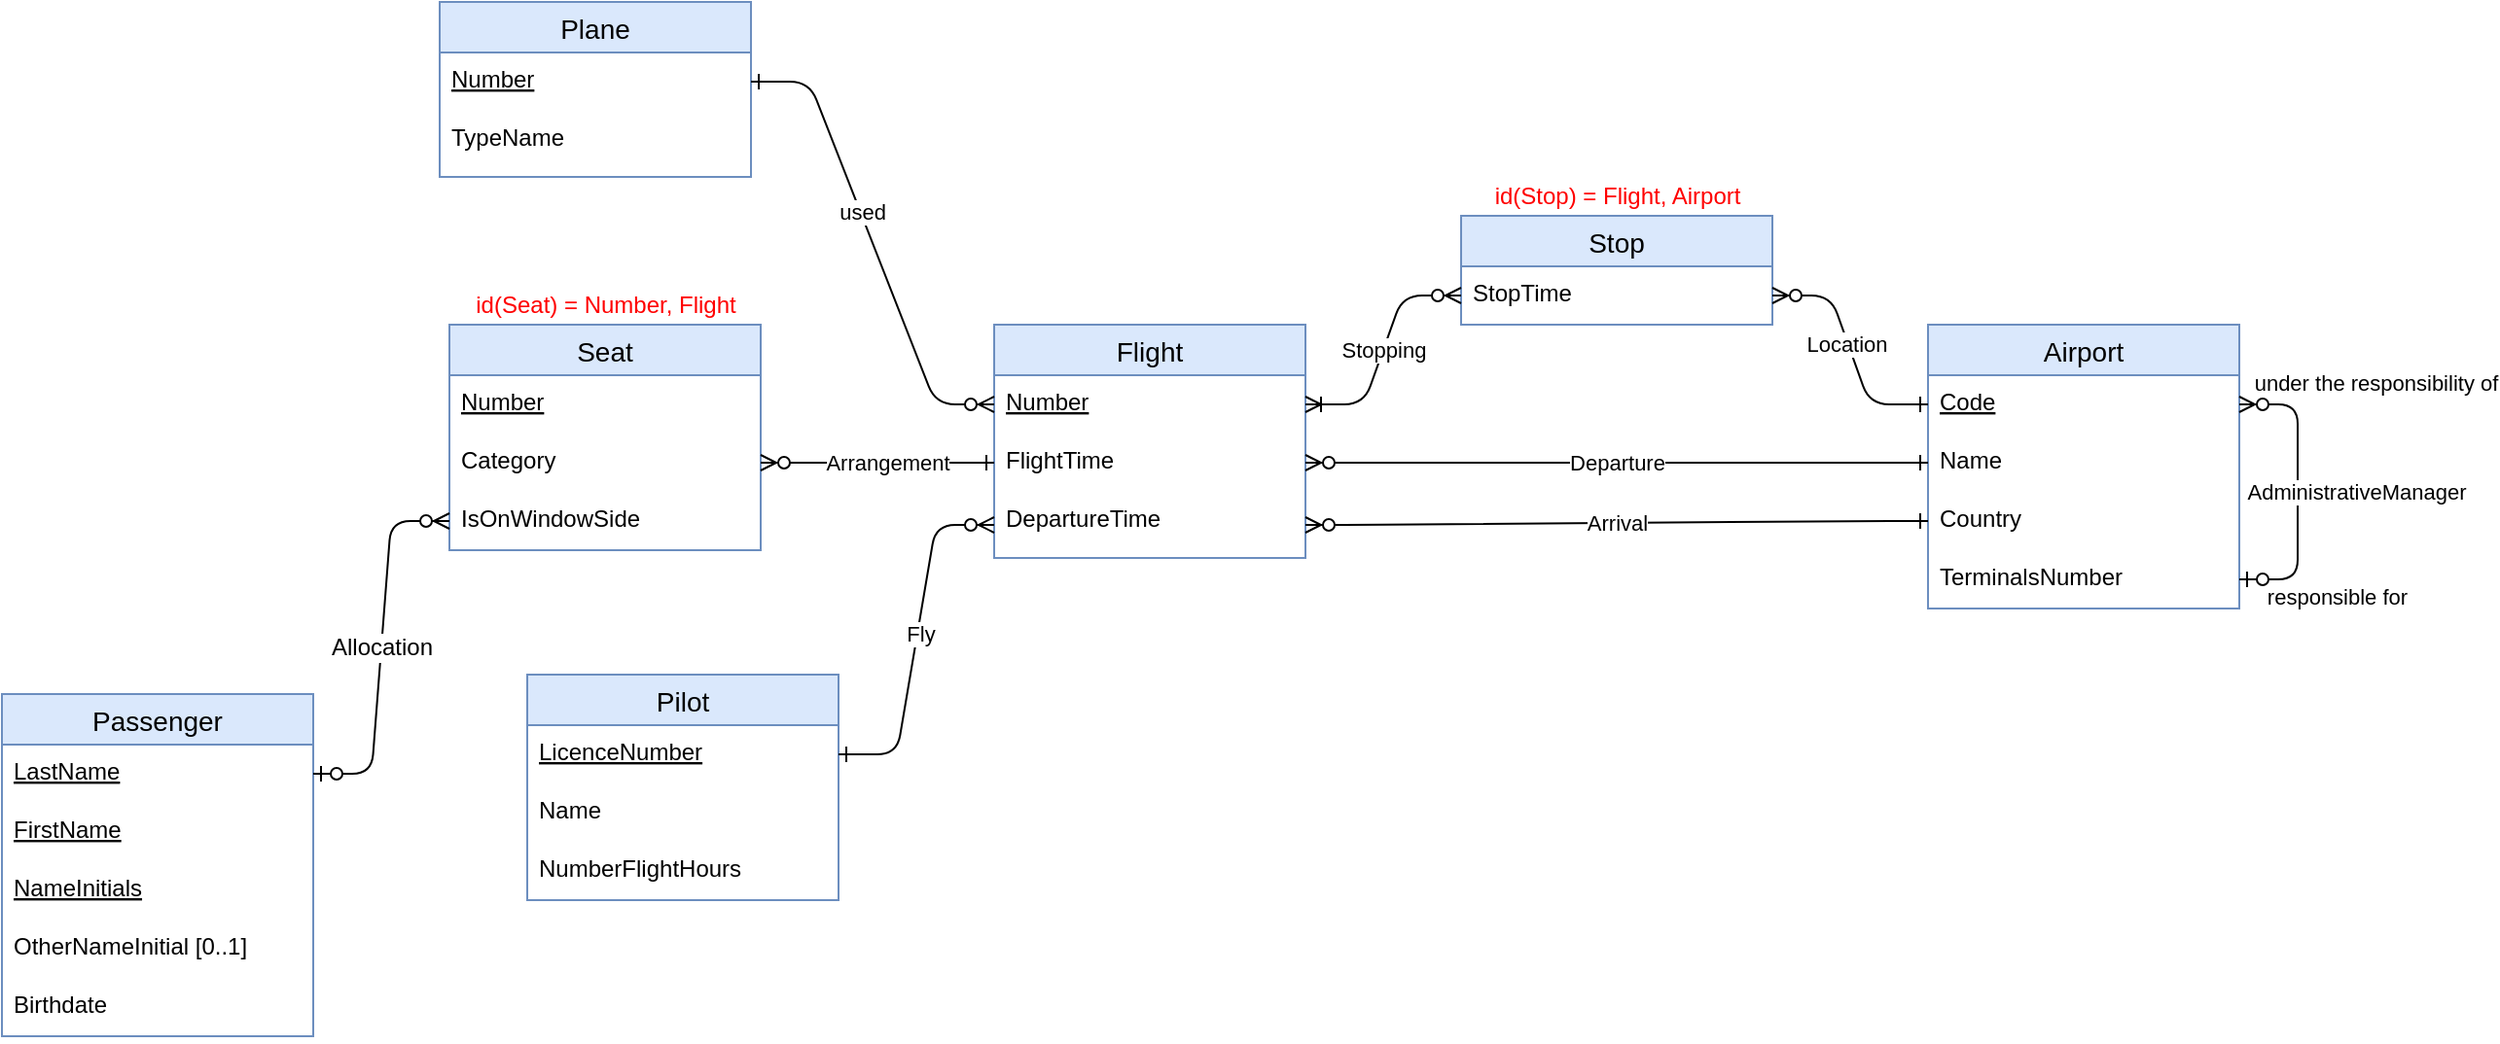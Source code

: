 <mxfile version="14.4.7" type="github">
  <diagram id="R2lEEEUBdFMjLlhIrx00" name="Page-1">
    <mxGraphModel dx="1438" dy="477" grid="1" gridSize="10" guides="1" tooltips="1" connect="1" arrows="1" fold="1" page="0" pageScale="1" pageWidth="850" pageHeight="1100" math="0" shadow="0" extFonts="Permanent Marker^https://fonts.googleapis.com/css?family=Permanent+Marker">
      <root>
        <mxCell id="0" />
        <mxCell id="1" parent="0" />
        <mxCell id="sZPJfX1JwYAA4wRgAsNC-1" value="Seat" style="swimlane;fontStyle=0;childLayout=stackLayout;horizontal=1;startSize=26;horizontalStack=0;resizeParent=1;resizeParentMax=0;resizeLast=0;collapsible=1;marginBottom=0;align=center;fontSize=14;fillColor=#dae8fc;strokeColor=#6c8ebf;" parent="1" vertex="1">
          <mxGeometry x="200" y="320" width="160" height="116" as="geometry" />
        </mxCell>
        <mxCell id="sZPJfX1JwYAA4wRgAsNC-2" value="Number" style="text;strokeColor=none;fillColor=none;spacingLeft=4;spacingRight=4;overflow=hidden;rotatable=0;points=[[0,0.5],[1,0.5]];portConstraint=eastwest;fontSize=12;fontStyle=4" parent="sZPJfX1JwYAA4wRgAsNC-1" vertex="1">
          <mxGeometry y="26" width="160" height="30" as="geometry" />
        </mxCell>
        <mxCell id="sZPJfX1JwYAA4wRgAsNC-3" value="Category" style="text;strokeColor=none;fillColor=none;spacingLeft=4;spacingRight=4;overflow=hidden;rotatable=0;points=[[0,0.5],[1,0.5]];portConstraint=eastwest;fontSize=12;" parent="sZPJfX1JwYAA4wRgAsNC-1" vertex="1">
          <mxGeometry y="56" width="160" height="30" as="geometry" />
        </mxCell>
        <mxCell id="sZPJfX1JwYAA4wRgAsNC-4" value="IsOnWindowSide" style="text;strokeColor=none;fillColor=none;spacingLeft=4;spacingRight=4;overflow=hidden;rotatable=0;points=[[0,0.5],[1,0.5]];portConstraint=eastwest;fontSize=12;" parent="sZPJfX1JwYAA4wRgAsNC-1" vertex="1">
          <mxGeometry y="86" width="160" height="30" as="geometry" />
        </mxCell>
        <mxCell id="g4fXFtThui498LYRflEA-1" value="Flight" style="swimlane;fontStyle=0;childLayout=stackLayout;horizontal=1;startSize=26;horizontalStack=0;resizeParent=1;resizeParentMax=0;resizeLast=0;collapsible=1;marginBottom=0;align=center;fontSize=14;fillColor=#dae8fc;strokeColor=#6c8ebf;" parent="1" vertex="1">
          <mxGeometry x="480" y="320" width="160" height="120" as="geometry" />
        </mxCell>
        <mxCell id="g4fXFtThui498LYRflEA-2" value="Number" style="text;strokeColor=none;fillColor=none;spacingLeft=4;spacingRight=4;overflow=hidden;rotatable=0;points=[[0,0.5],[1,0.5]];portConstraint=eastwest;fontSize=12;fontStyle=4" parent="g4fXFtThui498LYRflEA-1" vertex="1">
          <mxGeometry y="26" width="160" height="30" as="geometry" />
        </mxCell>
        <mxCell id="g4fXFtThui498LYRflEA-4" value="FlightTime" style="text;strokeColor=none;fillColor=none;spacingLeft=4;spacingRight=4;overflow=hidden;rotatable=0;points=[[0,0.5],[1,0.5]];portConstraint=eastwest;fontSize=12;" parent="g4fXFtThui498LYRflEA-1" vertex="1">
          <mxGeometry y="56" width="160" height="30" as="geometry" />
        </mxCell>
        <mxCell id="g4fXFtThui498LYRflEA-24" value="DepartureTime" style="text;strokeColor=none;fillColor=none;spacingLeft=4;spacingRight=4;overflow=hidden;rotatable=0;points=[[0,0.5],[1,0.5]];portConstraint=eastwest;fontSize=12;" parent="g4fXFtThui498LYRflEA-1" vertex="1">
          <mxGeometry y="86" width="160" height="34" as="geometry" />
        </mxCell>
        <mxCell id="g4fXFtThui498LYRflEA-5" value="Passenger" style="swimlane;fontStyle=0;childLayout=stackLayout;horizontal=1;startSize=26;horizontalStack=0;resizeParent=1;resizeParentMax=0;resizeLast=0;collapsible=1;marginBottom=0;align=center;fontSize=14;fillColor=#dae8fc;strokeColor=#6c8ebf;" parent="1" vertex="1">
          <mxGeometry x="-30" y="510" width="160" height="176" as="geometry" />
        </mxCell>
        <mxCell id="g4fXFtThui498LYRflEA-6" value="LastName" style="text;strokeColor=none;fillColor=none;spacingLeft=4;spacingRight=4;overflow=hidden;rotatable=0;points=[[0,0.5],[1,0.5]];portConstraint=eastwest;fontSize=12;fontStyle=4" parent="g4fXFtThui498LYRflEA-5" vertex="1">
          <mxGeometry y="26" width="160" height="30" as="geometry" />
        </mxCell>
        <mxCell id="g4fXFtThui498LYRflEA-7" value="FirstName" style="text;strokeColor=none;fillColor=none;spacingLeft=4;spacingRight=4;overflow=hidden;rotatable=0;points=[[0,0.5],[1,0.5]];portConstraint=eastwest;fontSize=12;fontStyle=4" parent="g4fXFtThui498LYRflEA-5" vertex="1">
          <mxGeometry y="56" width="160" height="30" as="geometry" />
        </mxCell>
        <mxCell id="g4fXFtThui498LYRflEA-21" value="NameInitials" style="text;strokeColor=none;fillColor=none;spacingLeft=4;spacingRight=4;overflow=hidden;rotatable=0;points=[[0,0.5],[1,0.5]];portConstraint=eastwest;fontSize=12;fontStyle=4" parent="g4fXFtThui498LYRflEA-5" vertex="1">
          <mxGeometry y="86" width="160" height="30" as="geometry" />
        </mxCell>
        <mxCell id="g4fXFtThui498LYRflEA-8" value="OtherNameInitial [0..1]" style="text;strokeColor=none;fillColor=none;spacingLeft=4;spacingRight=4;overflow=hidden;rotatable=0;points=[[0,0.5],[1,0.5]];portConstraint=eastwest;fontSize=12;" parent="g4fXFtThui498LYRflEA-5" vertex="1">
          <mxGeometry y="116" width="160" height="30" as="geometry" />
        </mxCell>
        <mxCell id="g4fXFtThui498LYRflEA-22" value="Birthdate" style="text;strokeColor=none;fillColor=none;spacingLeft=4;spacingRight=4;overflow=hidden;rotatable=0;points=[[0,0.5],[1,0.5]];portConstraint=eastwest;fontSize=12;" parent="g4fXFtThui498LYRflEA-5" vertex="1">
          <mxGeometry y="146" width="160" height="30" as="geometry" />
        </mxCell>
        <mxCell id="g4fXFtThui498LYRflEA-9" value="Stop" style="swimlane;fontStyle=0;childLayout=stackLayout;horizontal=1;startSize=26;horizontalStack=0;resizeParent=1;resizeParentMax=0;resizeLast=0;collapsible=1;marginBottom=0;align=center;fontSize=14;fillColor=#dae8fc;strokeColor=#6c8ebf;" parent="1" vertex="1">
          <mxGeometry x="720" y="264" width="160" height="56" as="geometry" />
        </mxCell>
        <mxCell id="g4fXFtThui498LYRflEA-10" value="StopTime" style="text;strokeColor=none;fillColor=none;spacingLeft=4;spacingRight=4;overflow=hidden;rotatable=0;points=[[0,0.5],[1,0.5]];portConstraint=eastwest;fontSize=12;" parent="g4fXFtThui498LYRflEA-9" vertex="1">
          <mxGeometry y="26" width="160" height="30" as="geometry" />
        </mxCell>
        <mxCell id="g4fXFtThui498LYRflEA-13" value="Pilot" style="swimlane;fontStyle=0;childLayout=stackLayout;horizontal=1;startSize=26;horizontalStack=0;resizeParent=1;resizeParentMax=0;resizeLast=0;collapsible=1;marginBottom=0;align=center;fontSize=14;fillColor=#dae8fc;strokeColor=#6c8ebf;" parent="1" vertex="1">
          <mxGeometry x="240" y="500" width="160" height="116" as="geometry" />
        </mxCell>
        <mxCell id="g4fXFtThui498LYRflEA-14" value="LicenceNumber" style="text;strokeColor=none;fillColor=none;spacingLeft=4;spacingRight=4;overflow=hidden;rotatable=0;points=[[0,0.5],[1,0.5]];portConstraint=eastwest;fontSize=12;fontStyle=4" parent="g4fXFtThui498LYRflEA-13" vertex="1">
          <mxGeometry y="26" width="160" height="30" as="geometry" />
        </mxCell>
        <mxCell id="g4fXFtThui498LYRflEA-15" value="Name" style="text;strokeColor=none;fillColor=none;spacingLeft=4;spacingRight=4;overflow=hidden;rotatable=0;points=[[0,0.5],[1,0.5]];portConstraint=eastwest;fontSize=12;" parent="g4fXFtThui498LYRflEA-13" vertex="1">
          <mxGeometry y="56" width="160" height="30" as="geometry" />
        </mxCell>
        <mxCell id="g4fXFtThui498LYRflEA-16" value="NumberFlightHours" style="text;strokeColor=none;fillColor=none;spacingLeft=4;spacingRight=4;overflow=hidden;rotatable=0;points=[[0,0.5],[1,0.5]];portConstraint=eastwest;fontSize=12;" parent="g4fXFtThui498LYRflEA-13" vertex="1">
          <mxGeometry y="86" width="160" height="30" as="geometry" />
        </mxCell>
        <mxCell id="g4fXFtThui498LYRflEA-17" value="Airport" style="swimlane;fontStyle=0;childLayout=stackLayout;horizontal=1;startSize=26;horizontalStack=0;resizeParent=1;resizeParentMax=0;resizeLast=0;collapsible=1;marginBottom=0;align=center;fontSize=14;fillColor=#dae8fc;strokeColor=#6c8ebf;" parent="1" vertex="1">
          <mxGeometry x="960" y="320" width="160" height="146" as="geometry" />
        </mxCell>
        <mxCell id="g4fXFtThui498LYRflEA-18" value="Code" style="text;strokeColor=none;fillColor=none;spacingLeft=4;spacingRight=4;overflow=hidden;rotatable=0;points=[[0,0.5],[1,0.5]];portConstraint=eastwest;fontSize=12;fontStyle=4" parent="g4fXFtThui498LYRflEA-17" vertex="1">
          <mxGeometry y="26" width="160" height="30" as="geometry" />
        </mxCell>
        <mxCell id="g4fXFtThui498LYRflEA-19" value="Name" style="text;strokeColor=none;fillColor=none;spacingLeft=4;spacingRight=4;overflow=hidden;rotatable=0;points=[[0,0.5],[1,0.5]];portConstraint=eastwest;fontSize=12;" parent="g4fXFtThui498LYRflEA-17" vertex="1">
          <mxGeometry y="56" width="160" height="30" as="geometry" />
        </mxCell>
        <mxCell id="g4fXFtThui498LYRflEA-20" value="Country" style="text;strokeColor=none;fillColor=none;spacingLeft=4;spacingRight=4;overflow=hidden;rotatable=0;points=[[0,0.5],[1,0.5]];portConstraint=eastwest;fontSize=12;" parent="g4fXFtThui498LYRflEA-17" vertex="1">
          <mxGeometry y="86" width="160" height="30" as="geometry" />
        </mxCell>
        <mxCell id="g4fXFtThui498LYRflEA-25" value="TerminalsNumber" style="text;strokeColor=none;fillColor=none;spacingLeft=4;spacingRight=4;overflow=hidden;rotatable=0;points=[[0,0.5],[1,0.5]];portConstraint=eastwest;fontSize=12;" parent="g4fXFtThui498LYRflEA-17" vertex="1">
          <mxGeometry y="116" width="160" height="30" as="geometry" />
        </mxCell>
        <mxCell id="g4fXFtThui498LYRflEA-33" value="" style="edgeStyle=entityRelationEdgeStyle;fontSize=12;html=1;endArrow=ERzeroToMany;endFill=1;startArrow=ERzeroToOne;startFill=1;" parent="g4fXFtThui498LYRflEA-17" source="g4fXFtThui498LYRflEA-25" target="g4fXFtThui498LYRflEA-18" edge="1">
          <mxGeometry width="100" height="100" relative="1" as="geometry">
            <mxPoint x="-340" y="370" as="sourcePoint" />
            <mxPoint x="-240" y="270" as="targetPoint" />
          </mxGeometry>
        </mxCell>
        <mxCell id="g4fXFtThui498LYRflEA-41" value="AdministrativeManager" style="edgeLabel;html=1;align=center;verticalAlign=middle;resizable=0;points=[];" parent="g4fXFtThui498LYRflEA-33" vertex="1" connectable="0">
          <mxGeometry x="0.013" y="-3" relative="1" as="geometry">
            <mxPoint x="27" y="1" as="offset" />
          </mxGeometry>
        </mxCell>
        <mxCell id="g4fXFtThui498LYRflEA-42" value="under the responsibility of" style="edgeLabel;html=1;align=center;verticalAlign=middle;resizable=0;points=[];" parent="g4fXFtThui498LYRflEA-33" vertex="1" connectable="0">
          <mxGeometry x="0.68" y="2" relative="1" as="geometry">
            <mxPoint x="46" y="-13" as="offset" />
          </mxGeometry>
        </mxCell>
        <mxCell id="g4fXFtThui498LYRflEA-43" value="responsible for" style="edgeLabel;html=1;align=center;verticalAlign=middle;resizable=0;points=[];" parent="g4fXFtThui498LYRflEA-33" vertex="1" connectable="0">
          <mxGeometry x="-0.68" y="-1" relative="1" as="geometry">
            <mxPoint x="26" y="8" as="offset" />
          </mxGeometry>
        </mxCell>
        <mxCell id="g4fXFtThui498LYRflEA-26" value="Allocation" style="edgeStyle=entityRelationEdgeStyle;fontSize=12;html=1;endArrow=ERzeroToMany;endFill=1;startArrow=ERzeroToOne;startFill=1;" parent="1" source="g4fXFtThui498LYRflEA-6" target="sZPJfX1JwYAA4wRgAsNC-4" edge="1">
          <mxGeometry width="100" height="100" relative="1" as="geometry">
            <mxPoint x="610" y="720" as="sourcePoint" />
            <mxPoint x="710" y="620" as="targetPoint" />
          </mxGeometry>
        </mxCell>
        <mxCell id="g4fXFtThui498LYRflEA-27" value="" style="edgeStyle=entityRelationEdgeStyle;fontSize=12;html=1;endArrow=ERzeroToMany;endFill=1;startArrow=ERone;startFill=0;" parent="1" source="g4fXFtThui498LYRflEA-4" target="sZPJfX1JwYAA4wRgAsNC-3" edge="1">
          <mxGeometry width="100" height="100" relative="1" as="geometry">
            <mxPoint x="610" y="720" as="sourcePoint" />
            <mxPoint x="710" y="620" as="targetPoint" />
          </mxGeometry>
        </mxCell>
        <mxCell id="g4fXFtThui498LYRflEA-35" value="Arrangement" style="edgeLabel;html=1;align=center;verticalAlign=middle;resizable=0;points=[];" parent="g4fXFtThui498LYRflEA-27" vertex="1" connectable="0">
          <mxGeometry x="-0.083" y="1" relative="1" as="geometry">
            <mxPoint y="-1" as="offset" />
          </mxGeometry>
        </mxCell>
        <mxCell id="g4fXFtThui498LYRflEA-28" value="" style="edgeStyle=entityRelationEdgeStyle;fontSize=12;html=1;endArrow=ERzeroToMany;endFill=1;startArrow=ERone;startFill=0;" parent="1" source="g4fXFtThui498LYRflEA-14" target="g4fXFtThui498LYRflEA-24" edge="1">
          <mxGeometry width="100" height="100" relative="1" as="geometry">
            <mxPoint x="600" y="670" as="sourcePoint" />
            <mxPoint x="700" y="570" as="targetPoint" />
          </mxGeometry>
        </mxCell>
        <mxCell id="g4fXFtThui498LYRflEA-40" value="Fly" style="edgeLabel;html=1;align=center;verticalAlign=middle;resizable=0;points=[];" parent="g4fXFtThui498LYRflEA-28" vertex="1" connectable="0">
          <mxGeometry x="0.035" y="-1" relative="1" as="geometry">
            <mxPoint as="offset" />
          </mxGeometry>
        </mxCell>
        <mxCell id="g4fXFtThui498LYRflEA-29" value="" style="edgeStyle=entityRelationEdgeStyle;fontSize=12;html=1;endArrow=ERone;endFill=0;startArrow=ERzeroToMany;startFill=1;" parent="1" source="g4fXFtThui498LYRflEA-10" target="g4fXFtThui498LYRflEA-18" edge="1">
          <mxGeometry width="100" height="100" relative="1" as="geometry">
            <mxPoint x="840" y="450" as="sourcePoint" />
            <mxPoint x="940" y="350" as="targetPoint" />
          </mxGeometry>
        </mxCell>
        <mxCell id="g4fXFtThui498LYRflEA-37" value="Location" style="edgeLabel;html=1;align=center;verticalAlign=middle;resizable=0;points=[];" parent="g4fXFtThui498LYRflEA-29" vertex="1" connectable="0">
          <mxGeometry x="-0.059" y="-1" relative="1" as="geometry">
            <mxPoint as="offset" />
          </mxGeometry>
        </mxCell>
        <mxCell id="g4fXFtThui498LYRflEA-30" value="" style="edgeStyle=entityRelationEdgeStyle;fontSize=12;html=1;endArrow=ERzeroToMany;endFill=1;startArrow=ERoneToMany;startFill=0;" parent="1" source="g4fXFtThui498LYRflEA-2" target="g4fXFtThui498LYRflEA-10" edge="1">
          <mxGeometry width="100" height="100" relative="1" as="geometry">
            <mxPoint x="630" y="410" as="sourcePoint" />
            <mxPoint x="730" y="310" as="targetPoint" />
          </mxGeometry>
        </mxCell>
        <mxCell id="g4fXFtThui498LYRflEA-36" value="Stopping" style="edgeLabel;html=1;align=center;verticalAlign=middle;resizable=0;points=[];" parent="g4fXFtThui498LYRflEA-30" vertex="1" connectable="0">
          <mxGeometry relative="1" as="geometry">
            <mxPoint as="offset" />
          </mxGeometry>
        </mxCell>
        <mxCell id="g4fXFtThui498LYRflEA-31" value="" style="edgeStyle=entityRelationEdgeStyle;fontSize=12;html=1;endArrow=ERzeroToMany;endFill=1;startArrow=ERone;startFill=0;" parent="1" source="g4fXFtThui498LYRflEA-19" target="g4fXFtThui498LYRflEA-4" edge="1">
          <mxGeometry width="100" height="100" relative="1" as="geometry">
            <mxPoint x="600" y="670" as="sourcePoint" />
            <mxPoint x="700" y="570" as="targetPoint" />
          </mxGeometry>
        </mxCell>
        <mxCell id="g4fXFtThui498LYRflEA-38" value="Departure" style="edgeLabel;html=1;align=center;verticalAlign=middle;resizable=0;points=[];" parent="g4fXFtThui498LYRflEA-31" vertex="1" connectable="0">
          <mxGeometry x="-0.031" relative="1" as="geometry">
            <mxPoint x="-5" as="offset" />
          </mxGeometry>
        </mxCell>
        <mxCell id="g4fXFtThui498LYRflEA-32" value="" style="edgeStyle=entityRelationEdgeStyle;fontSize=12;html=1;endArrow=ERzeroToMany;endFill=1;startArrow=ERone;startFill=0;" parent="1" source="g4fXFtThui498LYRflEA-20" target="g4fXFtThui498LYRflEA-24" edge="1">
          <mxGeometry width="100" height="100" relative="1" as="geometry">
            <mxPoint x="600" y="670" as="sourcePoint" />
            <mxPoint x="700" y="570" as="targetPoint" />
          </mxGeometry>
        </mxCell>
        <mxCell id="g4fXFtThui498LYRflEA-39" value="Arrival" style="edgeLabel;html=1;align=center;verticalAlign=middle;resizable=0;points=[];" parent="g4fXFtThui498LYRflEA-32" vertex="1" connectable="0">
          <mxGeometry x="0.031" y="-1" relative="1" as="geometry">
            <mxPoint x="5" y="1" as="offset" />
          </mxGeometry>
        </mxCell>
        <mxCell id="g4fXFtThui498LYRflEA-44" value="&lt;font color=&quot;#ff0000&quot;&gt;id(Seat) = Number, Flight&lt;/font&gt;" style="text;html=1;align=center;verticalAlign=middle;resizable=0;points=[];autosize=1;" parent="1" vertex="1">
          <mxGeometry x="205" y="300" width="150" height="20" as="geometry" />
        </mxCell>
        <mxCell id="g4fXFtThui498LYRflEA-45" value="&lt;font color=&quot;#ff0000&quot;&gt;id(Stop) = Flight, Airport&lt;/font&gt;" style="text;html=1;align=center;verticalAlign=middle;resizable=0;points=[];autosize=1;" parent="1" vertex="1">
          <mxGeometry x="730" y="244" width="140" height="20" as="geometry" />
        </mxCell>
        <mxCell id="EKxPGbt5xYLcKyMEkvyq-6" value="Plane" style="swimlane;fontStyle=0;childLayout=stackLayout;horizontal=1;startSize=26;horizontalStack=0;resizeParent=1;resizeParentMax=0;resizeLast=0;collapsible=1;marginBottom=0;align=center;fontSize=14;fillColor=#dae8fc;strokeColor=#6c8ebf;" vertex="1" parent="1">
          <mxGeometry x="195" y="154" width="160" height="90" as="geometry" />
        </mxCell>
        <mxCell id="EKxPGbt5xYLcKyMEkvyq-7" value="Number" style="text;strokeColor=none;fillColor=none;spacingLeft=4;spacingRight=4;overflow=hidden;rotatable=0;points=[[0,0.5],[1,0.5]];portConstraint=eastwest;fontSize=12;fontStyle=4" vertex="1" parent="EKxPGbt5xYLcKyMEkvyq-6">
          <mxGeometry y="26" width="160" height="30" as="geometry" />
        </mxCell>
        <mxCell id="EKxPGbt5xYLcKyMEkvyq-8" value="TypeName" style="text;strokeColor=none;fillColor=none;spacingLeft=4;spacingRight=4;overflow=hidden;rotatable=0;points=[[0,0.5],[1,0.5]];portConstraint=eastwest;fontSize=12;" vertex="1" parent="EKxPGbt5xYLcKyMEkvyq-6">
          <mxGeometry y="56" width="160" height="34" as="geometry" />
        </mxCell>
        <mxCell id="EKxPGbt5xYLcKyMEkvyq-10" value="" style="edgeStyle=entityRelationEdgeStyle;fontSize=12;html=1;endArrow=ERzeroToMany;endFill=1;startArrow=ERone;startFill=0;" edge="1" parent="1" source="EKxPGbt5xYLcKyMEkvyq-7" target="g4fXFtThui498LYRflEA-2">
          <mxGeometry width="100" height="100" relative="1" as="geometry">
            <mxPoint x="490" y="280" as="sourcePoint" />
            <mxPoint x="470" y="360" as="targetPoint" />
          </mxGeometry>
        </mxCell>
        <mxCell id="EKxPGbt5xYLcKyMEkvyq-14" value="used" style="edgeLabel;html=1;align=center;verticalAlign=middle;resizable=0;points=[];" vertex="1" connectable="0" parent="EKxPGbt5xYLcKyMEkvyq-10">
          <mxGeometry x="-0.144" y="1" relative="1" as="geometry">
            <mxPoint as="offset" />
          </mxGeometry>
        </mxCell>
      </root>
    </mxGraphModel>
  </diagram>
</mxfile>
